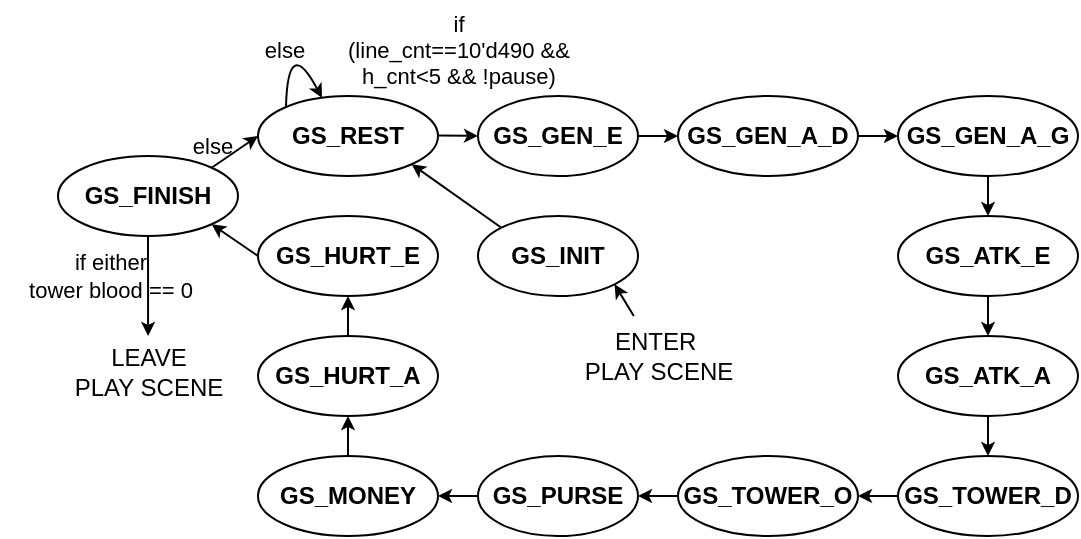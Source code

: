 <mxfile version="25.0.2">
  <diagram name="Page-1" id="2B9GJxbdLGew8XTMEFTR">
    <mxGraphModel dx="684" dy="495" grid="1" gridSize="10" guides="1" tooltips="1" connect="1" arrows="1" fold="1" page="1" pageScale="1" pageWidth="1920" pageHeight="1200" math="0" shadow="0">
      <root>
        <mxCell id="0" />
        <mxCell id="1" parent="0" />
        <mxCell id="Vs4XAJ_BChs48X_rtN48-39" style="edgeStyle=none;shape=connector;rounded=0;orthogonalLoop=1;jettySize=auto;html=1;exitX=0;exitY=0;exitDx=0;exitDy=0;entryX=1;entryY=1;entryDx=0;entryDy=0;strokeColor=default;align=center;verticalAlign=middle;fontFamily=Helvetica;fontSize=11;fontColor=default;labelBackgroundColor=default;startSize=4;endArrow=classic;endSize=4;" edge="1" parent="1" source="Vs4XAJ_BChs48X_rtN48-1" target="Vs4XAJ_BChs48X_rtN48-2">
          <mxGeometry relative="1" as="geometry" />
        </mxCell>
        <mxCell id="Vs4XAJ_BChs48X_rtN48-1" value="&lt;b&gt;GS_INIT&lt;/b&gt;" style="ellipse;whiteSpace=wrap;html=1;" vertex="1" parent="1">
          <mxGeometry x="270" y="200" width="80" height="40" as="geometry" />
        </mxCell>
        <mxCell id="Vs4XAJ_BChs48X_rtN48-2" value="&lt;b&gt;GS_REST&lt;/b&gt;" style="ellipse;whiteSpace=wrap;html=1;" vertex="1" parent="1">
          <mxGeometry x="160" y="140" width="90" height="40" as="geometry" />
        </mxCell>
        <mxCell id="Vs4XAJ_BChs48X_rtN48-21" style="edgeStyle=none;shape=connector;rounded=0;orthogonalLoop=1;jettySize=auto;html=1;exitX=1;exitY=0.5;exitDx=0;exitDy=0;entryX=0;entryY=0.5;entryDx=0;entryDy=0;strokeColor=default;align=center;verticalAlign=middle;fontFamily=Helvetica;fontSize=11;fontColor=default;labelBackgroundColor=default;startSize=4;endArrow=classic;endSize=4;" edge="1" parent="1" source="Vs4XAJ_BChs48X_rtN48-3" target="Vs4XAJ_BChs48X_rtN48-4">
          <mxGeometry relative="1" as="geometry" />
        </mxCell>
        <mxCell id="Vs4XAJ_BChs48X_rtN48-3" value="&lt;b&gt;GS_GEN_E&lt;/b&gt;" style="ellipse;whiteSpace=wrap;html=1;" vertex="1" parent="1">
          <mxGeometry x="270" y="140" width="80" height="40" as="geometry" />
        </mxCell>
        <mxCell id="Vs4XAJ_BChs48X_rtN48-22" style="edgeStyle=none;shape=connector;rounded=0;orthogonalLoop=1;jettySize=auto;html=1;exitX=1;exitY=0.5;exitDx=0;exitDy=0;entryX=0;entryY=0.5;entryDx=0;entryDy=0;strokeColor=default;align=center;verticalAlign=middle;fontFamily=Helvetica;fontSize=11;fontColor=default;labelBackgroundColor=default;startSize=4;endArrow=classic;endSize=4;" edge="1" parent="1" source="Vs4XAJ_BChs48X_rtN48-4" target="Vs4XAJ_BChs48X_rtN48-5">
          <mxGeometry relative="1" as="geometry" />
        </mxCell>
        <mxCell id="Vs4XAJ_BChs48X_rtN48-4" value="&lt;b&gt;GS_GEN_A_D&lt;/b&gt;" style="ellipse;whiteSpace=wrap;html=1;" vertex="1" parent="1">
          <mxGeometry x="370" y="140" width="90" height="40" as="geometry" />
        </mxCell>
        <mxCell id="Vs4XAJ_BChs48X_rtN48-23" style="edgeStyle=none;shape=connector;rounded=0;orthogonalLoop=1;jettySize=auto;html=1;exitX=0.5;exitY=1;exitDx=0;exitDy=0;entryX=0.5;entryY=0;entryDx=0;entryDy=0;strokeColor=default;align=center;verticalAlign=middle;fontFamily=Helvetica;fontSize=11;fontColor=default;labelBackgroundColor=default;startSize=4;endArrow=classic;endSize=4;" edge="1" parent="1" source="Vs4XAJ_BChs48X_rtN48-5" target="Vs4XAJ_BChs48X_rtN48-6">
          <mxGeometry relative="1" as="geometry" />
        </mxCell>
        <mxCell id="Vs4XAJ_BChs48X_rtN48-5" value="&lt;b&gt;GS_GEN_A_G&lt;/b&gt;" style="ellipse;whiteSpace=wrap;html=1;" vertex="1" parent="1">
          <mxGeometry x="480" y="140" width="90" height="40" as="geometry" />
        </mxCell>
        <mxCell id="Vs4XAJ_BChs48X_rtN48-24" style="edgeStyle=none;shape=connector;rounded=0;orthogonalLoop=1;jettySize=auto;html=1;exitX=0.5;exitY=1;exitDx=0;exitDy=0;entryX=0.5;entryY=0;entryDx=0;entryDy=0;strokeColor=default;align=center;verticalAlign=middle;fontFamily=Helvetica;fontSize=11;fontColor=default;labelBackgroundColor=default;startSize=4;endArrow=classic;endSize=4;" edge="1" parent="1" source="Vs4XAJ_BChs48X_rtN48-6" target="Vs4XAJ_BChs48X_rtN48-7">
          <mxGeometry relative="1" as="geometry" />
        </mxCell>
        <mxCell id="Vs4XAJ_BChs48X_rtN48-6" value="&lt;b&gt;GS_ATK_E&lt;/b&gt;" style="ellipse;whiteSpace=wrap;html=1;" vertex="1" parent="1">
          <mxGeometry x="480" y="200" width="90" height="40" as="geometry" />
        </mxCell>
        <mxCell id="Vs4XAJ_BChs48X_rtN48-25" style="edgeStyle=none;shape=connector;rounded=0;orthogonalLoop=1;jettySize=auto;html=1;exitX=0.5;exitY=1;exitDx=0;exitDy=0;strokeColor=default;align=center;verticalAlign=middle;fontFamily=Helvetica;fontSize=11;fontColor=default;labelBackgroundColor=default;startSize=4;endArrow=classic;endSize=4;" edge="1" parent="1" source="Vs4XAJ_BChs48X_rtN48-7" target="Vs4XAJ_BChs48X_rtN48-8">
          <mxGeometry relative="1" as="geometry" />
        </mxCell>
        <mxCell id="Vs4XAJ_BChs48X_rtN48-7" value="&lt;b&gt;GS_ATK_A&lt;/b&gt;" style="ellipse;whiteSpace=wrap;html=1;" vertex="1" parent="1">
          <mxGeometry x="480" y="260" width="90" height="40" as="geometry" />
        </mxCell>
        <mxCell id="Vs4XAJ_BChs48X_rtN48-26" style="edgeStyle=none;shape=connector;rounded=0;orthogonalLoop=1;jettySize=auto;html=1;exitX=0;exitY=0.5;exitDx=0;exitDy=0;entryX=1;entryY=0.5;entryDx=0;entryDy=0;strokeColor=default;align=center;verticalAlign=middle;fontFamily=Helvetica;fontSize=11;fontColor=default;labelBackgroundColor=default;startSize=4;endArrow=classic;endSize=4;" edge="1" parent="1" source="Vs4XAJ_BChs48X_rtN48-8" target="Vs4XAJ_BChs48X_rtN48-9">
          <mxGeometry relative="1" as="geometry" />
        </mxCell>
        <mxCell id="Vs4XAJ_BChs48X_rtN48-8" value="&lt;b&gt;GS_TOWER_D&lt;/b&gt;" style="ellipse;whiteSpace=wrap;html=1;" vertex="1" parent="1">
          <mxGeometry x="480" y="320" width="90" height="40" as="geometry" />
        </mxCell>
        <mxCell id="Vs4XAJ_BChs48X_rtN48-27" style="edgeStyle=none;shape=connector;rounded=0;orthogonalLoop=1;jettySize=auto;html=1;exitX=0;exitY=0.5;exitDx=0;exitDy=0;entryX=1;entryY=0.5;entryDx=0;entryDy=0;strokeColor=default;align=center;verticalAlign=middle;fontFamily=Helvetica;fontSize=11;fontColor=default;labelBackgroundColor=default;startSize=4;endArrow=classic;endSize=4;" edge="1" parent="1" source="Vs4XAJ_BChs48X_rtN48-9" target="Vs4XAJ_BChs48X_rtN48-11">
          <mxGeometry relative="1" as="geometry" />
        </mxCell>
        <mxCell id="Vs4XAJ_BChs48X_rtN48-9" value="&lt;b&gt;GS_TOWER_O&lt;/b&gt;" style="ellipse;whiteSpace=wrap;html=1;" vertex="1" parent="1">
          <mxGeometry x="370" y="320" width="90" height="40" as="geometry" />
        </mxCell>
        <mxCell id="Vs4XAJ_BChs48X_rtN48-28" style="edgeStyle=none;shape=connector;rounded=0;orthogonalLoop=1;jettySize=auto;html=1;exitX=0;exitY=0.5;exitDx=0;exitDy=0;entryX=1;entryY=0.5;entryDx=0;entryDy=0;strokeColor=default;align=center;verticalAlign=middle;fontFamily=Helvetica;fontSize=11;fontColor=default;labelBackgroundColor=default;startSize=4;endArrow=classic;endSize=4;" edge="1" parent="1" source="Vs4XAJ_BChs48X_rtN48-11" target="Vs4XAJ_BChs48X_rtN48-12">
          <mxGeometry relative="1" as="geometry" />
        </mxCell>
        <mxCell id="Vs4XAJ_BChs48X_rtN48-11" value="&lt;b&gt;GS_PURSE&lt;/b&gt;" style="ellipse;whiteSpace=wrap;html=1;" vertex="1" parent="1">
          <mxGeometry x="270" y="320" width="80" height="40" as="geometry" />
        </mxCell>
        <mxCell id="Vs4XAJ_BChs48X_rtN48-29" style="edgeStyle=none;shape=connector;rounded=0;orthogonalLoop=1;jettySize=auto;html=1;exitX=0.5;exitY=0;exitDx=0;exitDy=0;entryX=0.5;entryY=1;entryDx=0;entryDy=0;strokeColor=default;align=center;verticalAlign=middle;fontFamily=Helvetica;fontSize=11;fontColor=default;labelBackgroundColor=default;startSize=4;endArrow=classic;endSize=4;" edge="1" parent="1" source="Vs4XAJ_BChs48X_rtN48-12" target="Vs4XAJ_BChs48X_rtN48-14">
          <mxGeometry relative="1" as="geometry" />
        </mxCell>
        <mxCell id="Vs4XAJ_BChs48X_rtN48-12" value="&lt;b&gt;GS_MONEY&lt;/b&gt;" style="ellipse;whiteSpace=wrap;html=1;" vertex="1" parent="1">
          <mxGeometry x="160" y="320" width="90" height="40" as="geometry" />
        </mxCell>
        <mxCell id="Vs4XAJ_BChs48X_rtN48-32" style="edgeStyle=none;shape=connector;rounded=0;orthogonalLoop=1;jettySize=auto;html=1;exitX=0;exitY=0.5;exitDx=0;exitDy=0;entryX=1;entryY=1;entryDx=0;entryDy=0;strokeColor=default;align=center;verticalAlign=middle;fontFamily=Helvetica;fontSize=11;fontColor=default;labelBackgroundColor=default;startSize=4;endArrow=classic;endSize=4;" edge="1" parent="1" source="Vs4XAJ_BChs48X_rtN48-13" target="Vs4XAJ_BChs48X_rtN48-16">
          <mxGeometry relative="1" as="geometry" />
        </mxCell>
        <mxCell id="Vs4XAJ_BChs48X_rtN48-13" value="&lt;b&gt;GS_HURT_E&lt;/b&gt;" style="ellipse;whiteSpace=wrap;html=1;" vertex="1" parent="1">
          <mxGeometry x="160" y="200" width="90" height="40" as="geometry" />
        </mxCell>
        <mxCell id="Vs4XAJ_BChs48X_rtN48-30" style="edgeStyle=none;shape=connector;rounded=0;orthogonalLoop=1;jettySize=auto;html=1;exitX=0.5;exitY=0;exitDx=0;exitDy=0;strokeColor=default;align=center;verticalAlign=middle;fontFamily=Helvetica;fontSize=11;fontColor=default;labelBackgroundColor=default;startSize=4;endArrow=classic;endSize=4;" edge="1" parent="1" source="Vs4XAJ_BChs48X_rtN48-14" target="Vs4XAJ_BChs48X_rtN48-13">
          <mxGeometry relative="1" as="geometry" />
        </mxCell>
        <mxCell id="Vs4XAJ_BChs48X_rtN48-14" value="&lt;b&gt;GS_HURT_A&lt;/b&gt;" style="ellipse;whiteSpace=wrap;html=1;" vertex="1" parent="1">
          <mxGeometry x="160" y="260" width="90" height="40" as="geometry" />
        </mxCell>
        <mxCell id="Vs4XAJ_BChs48X_rtN48-34" style="edgeStyle=none;shape=connector;rounded=0;orthogonalLoop=1;jettySize=auto;html=1;exitX=1;exitY=0;exitDx=0;exitDy=0;entryX=0;entryY=0.5;entryDx=0;entryDy=0;strokeColor=default;align=center;verticalAlign=middle;fontFamily=Helvetica;fontSize=11;fontColor=default;labelBackgroundColor=default;startSize=4;endArrow=classic;endSize=4;" edge="1" parent="1" source="Vs4XAJ_BChs48X_rtN48-16" target="Vs4XAJ_BChs48X_rtN48-2">
          <mxGeometry relative="1" as="geometry" />
        </mxCell>
        <mxCell id="Vs4XAJ_BChs48X_rtN48-35" style="edgeStyle=none;shape=connector;rounded=0;orthogonalLoop=1;jettySize=auto;html=1;exitX=0.5;exitY=1;exitDx=0;exitDy=0;strokeColor=default;align=center;verticalAlign=middle;fontFamily=Helvetica;fontSize=11;fontColor=default;labelBackgroundColor=default;startSize=4;endArrow=classic;endSize=4;" edge="1" parent="1" source="Vs4XAJ_BChs48X_rtN48-16">
          <mxGeometry relative="1" as="geometry">
            <mxPoint x="105.059" y="260" as="targetPoint" />
          </mxGeometry>
        </mxCell>
        <mxCell id="Vs4XAJ_BChs48X_rtN48-16" value="&lt;b&gt;GS_FINISH&lt;/b&gt;" style="ellipse;whiteSpace=wrap;html=1;" vertex="1" parent="1">
          <mxGeometry x="60" y="170" width="90" height="40" as="geometry" />
        </mxCell>
        <mxCell id="Vs4XAJ_BChs48X_rtN48-17" value="" style="endArrow=classic;html=1;rounded=0;endSize=4;startSize=4;entryX=1;entryY=1;entryDx=0;entryDy=0;" edge="1" parent="1" source="Vs4XAJ_BChs48X_rtN48-18" target="Vs4XAJ_BChs48X_rtN48-1">
          <mxGeometry width="50" height="50" relative="1" as="geometry">
            <mxPoint x="390" y="290" as="sourcePoint" />
            <mxPoint x="430" y="290" as="targetPoint" />
          </mxGeometry>
        </mxCell>
        <mxCell id="Vs4XAJ_BChs48X_rtN48-18" value="ENTER&amp;nbsp;&lt;div&gt;PLAY SCENE&lt;/div&gt;" style="text;html=1;align=center;verticalAlign=middle;resizable=0;points=[];autosize=1;strokeColor=none;fillColor=none;" vertex="1" parent="1">
          <mxGeometry x="310" y="250" width="100" height="40" as="geometry" />
        </mxCell>
        <mxCell id="Vs4XAJ_BChs48X_rtN48-20" value="" style="endArrow=classic;html=1;rounded=0;endSize=4;entryX=0;entryY=0.5;entryDx=0;entryDy=0;" edge="1" parent="1" target="Vs4XAJ_BChs48X_rtN48-3">
          <mxGeometry width="50" height="50" relative="1" as="geometry">
            <mxPoint x="250" y="159.73" as="sourcePoint" />
            <mxPoint x="260" y="160" as="targetPoint" />
          </mxGeometry>
        </mxCell>
        <mxCell id="Vs4XAJ_BChs48X_rtN48-33" style="edgeStyle=none;shape=connector;rounded=0;orthogonalLoop=1;jettySize=auto;html=1;exitX=1;exitY=0;exitDx=0;exitDy=0;strokeColor=default;align=center;verticalAlign=middle;fontFamily=Helvetica;fontSize=11;fontColor=default;labelBackgroundColor=default;startSize=4;endArrow=classic;endSize=4;" edge="1" parent="1" source="Vs4XAJ_BChs48X_rtN48-16" target="Vs4XAJ_BChs48X_rtN48-16">
          <mxGeometry relative="1" as="geometry" />
        </mxCell>
        <mxCell id="Vs4XAJ_BChs48X_rtN48-36" value="if either&lt;div&gt;tower blood == 0&lt;/div&gt;" style="text;html=1;align=center;verticalAlign=middle;resizable=0;points=[];autosize=1;strokeColor=none;fillColor=none;fontFamily=Helvetica;fontSize=11;fontColor=default;labelBackgroundColor=none;" vertex="1" parent="1">
          <mxGeometry x="31" y="210" width="110" height="40" as="geometry" />
        </mxCell>
        <mxCell id="Vs4XAJ_BChs48X_rtN48-37" value="LEAVE&lt;div&gt;PLAY SCENE&lt;/div&gt;" style="text;html=1;align=center;verticalAlign=middle;resizable=0;points=[];autosize=1;strokeColor=none;fillColor=none;" vertex="1" parent="1">
          <mxGeometry x="55" y="258" width="100" height="40" as="geometry" />
        </mxCell>
        <mxCell id="Vs4XAJ_BChs48X_rtN48-38" value="else" style="text;html=1;align=center;verticalAlign=middle;resizable=0;points=[];autosize=1;strokeColor=none;fillColor=none;fontFamily=Helvetica;fontSize=11;fontColor=default;labelBackgroundColor=none;" vertex="1" parent="1">
          <mxGeometry x="117" y="150" width="40" height="30" as="geometry" />
        </mxCell>
        <mxCell id="Vs4XAJ_BChs48X_rtN48-40" value="" style="curved=1;endArrow=classic;html=1;rounded=0;strokeColor=default;align=center;verticalAlign=middle;fontFamily=Helvetica;fontSize=11;fontColor=default;labelBackgroundColor=default;startSize=4;endSize=4;" edge="1" parent="1">
          <mxGeometry width="50" height="50" relative="1" as="geometry">
            <mxPoint x="174" y="145" as="sourcePoint" />
            <mxPoint x="192" y="141" as="targetPoint" />
            <Array as="points">
              <mxPoint x="175" y="109" />
            </Array>
          </mxGeometry>
        </mxCell>
        <mxCell id="Vs4XAJ_BChs48X_rtN48-41" value="else" style="text;html=1;align=center;verticalAlign=middle;resizable=0;points=[];autosize=1;strokeColor=none;fillColor=none;fontFamily=Helvetica;fontSize=11;fontColor=default;labelBackgroundColor=default;" vertex="1" parent="1">
          <mxGeometry x="153" y="102" width="40" height="30" as="geometry" />
        </mxCell>
        <mxCell id="Vs4XAJ_BChs48X_rtN48-44" value="&lt;div&gt;if&lt;/div&gt;(line_cnt==10&#39;d490 &amp;amp;&amp;amp;&lt;div&gt;h_cnt&amp;lt;5 &amp;amp;&amp;amp; !pause)&lt;/div&gt;" style="text;html=1;align=center;verticalAlign=middle;resizable=0;points=[];autosize=1;strokeColor=none;fillColor=none;fontFamily=Helvetica;fontSize=11;fontColor=default;labelBackgroundColor=none;" vertex="1" parent="1">
          <mxGeometry x="195" y="92" width="130" height="50" as="geometry" />
        </mxCell>
      </root>
    </mxGraphModel>
  </diagram>
</mxfile>
